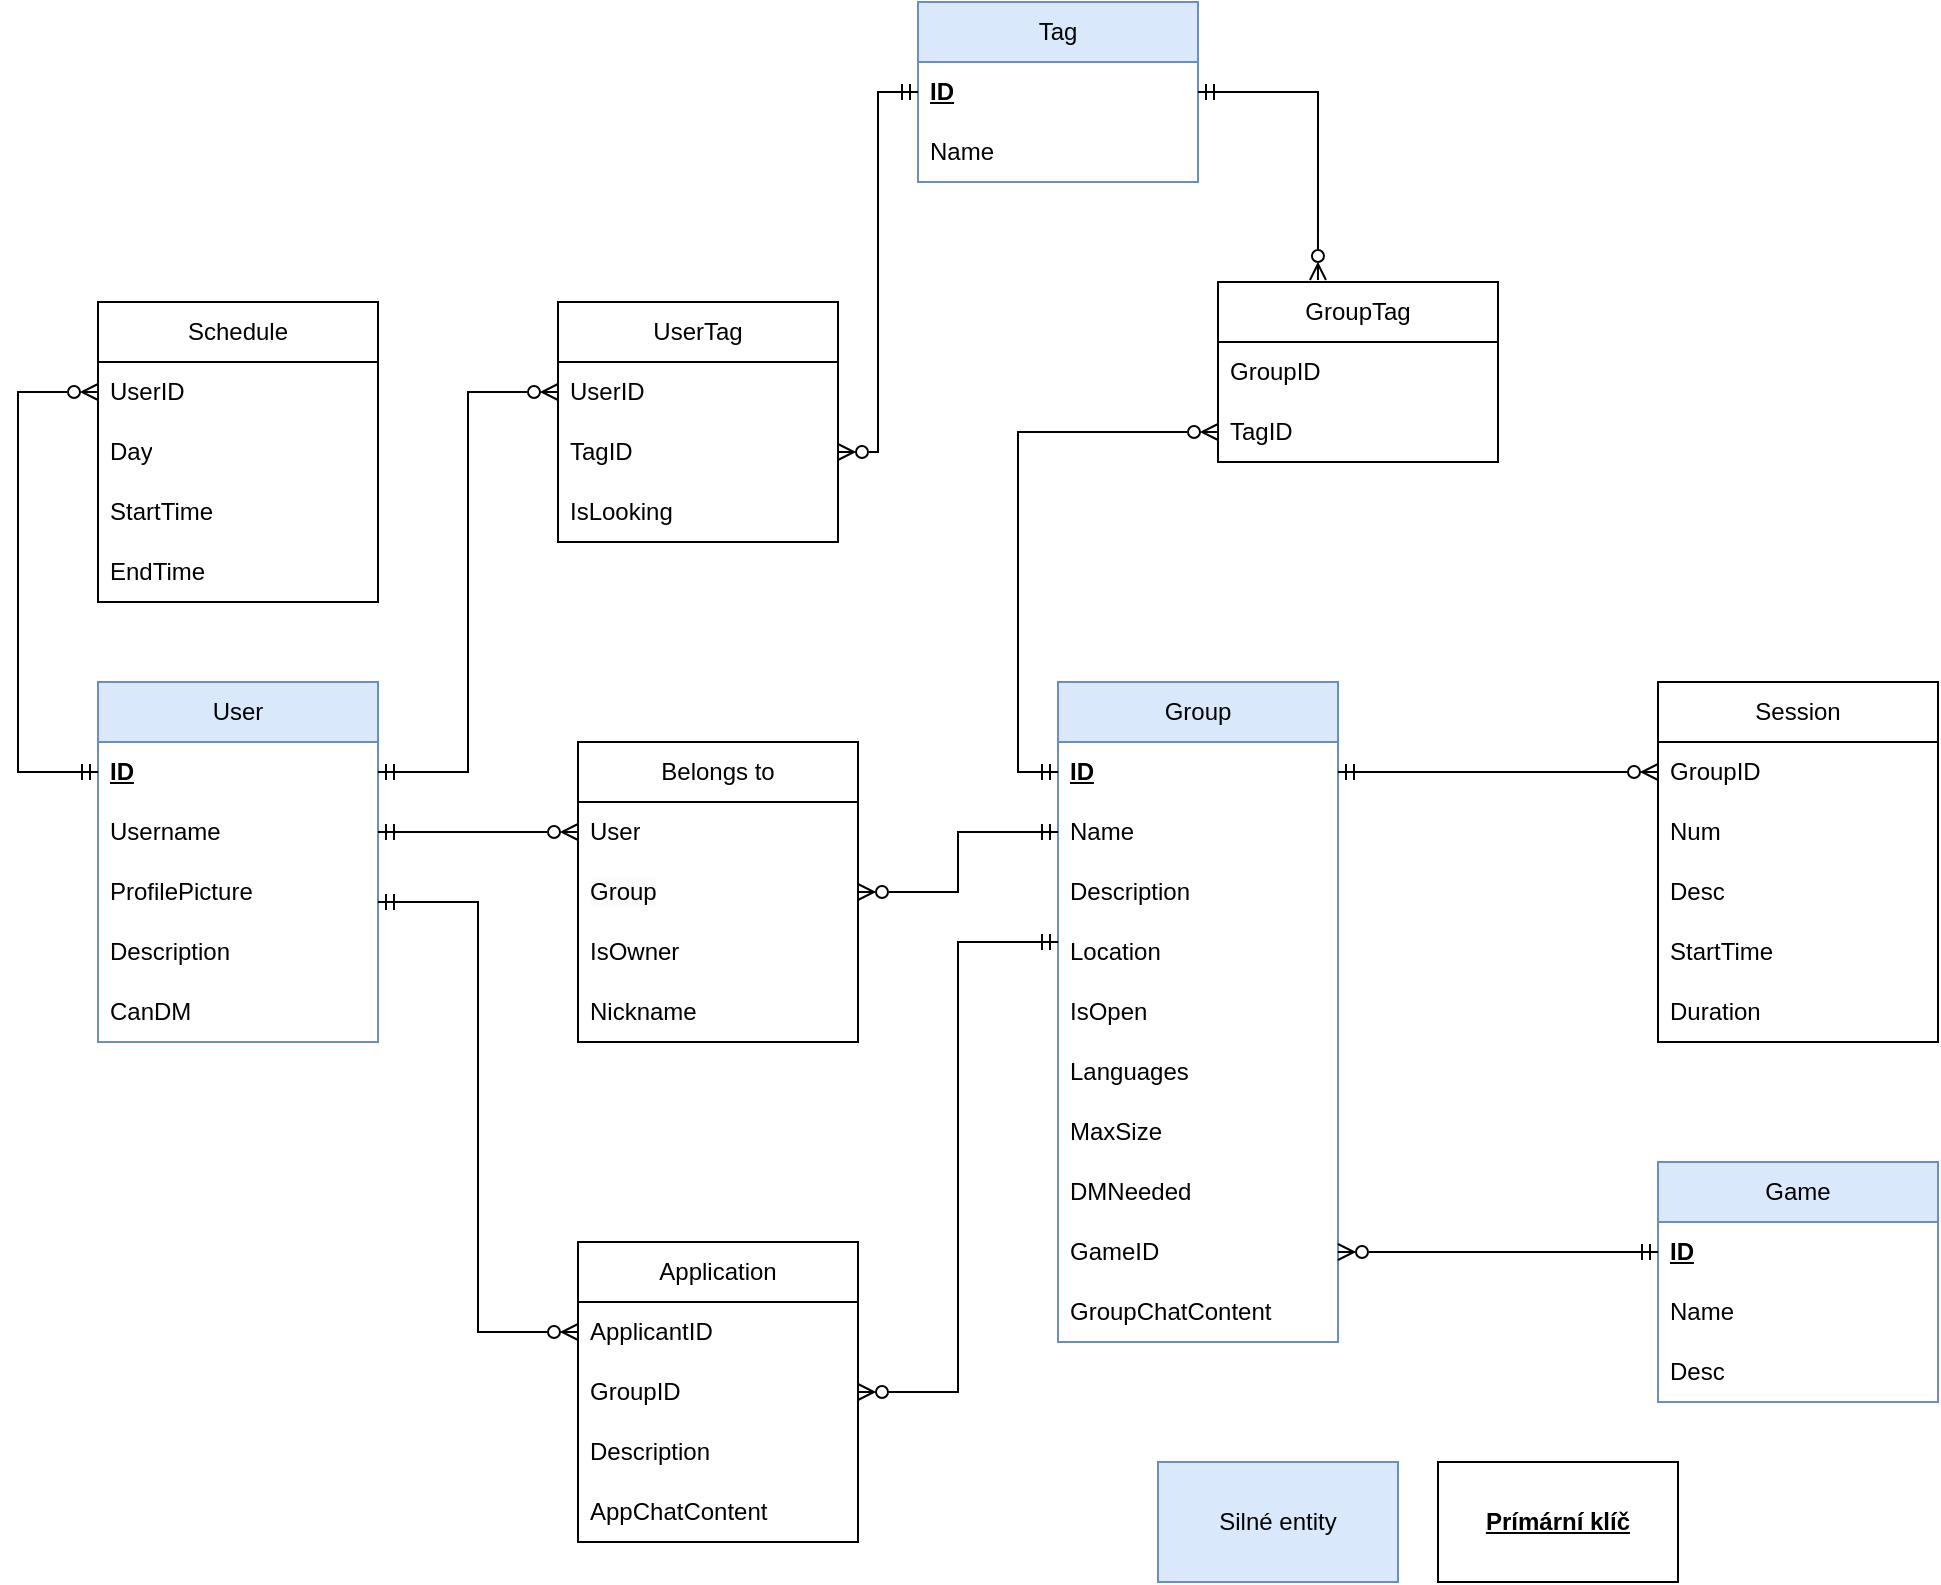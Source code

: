 <mxfile version="20.7.4" type="device"><diagram name="Page-1" id="hjpiJMPUn2FORWYBJy7w"><mxGraphModel dx="1434" dy="1671" grid="1" gridSize="10" guides="1" tooltips="1" connect="1" arrows="1" fold="1" page="1" pageScale="1" pageWidth="1169" pageHeight="827" math="0" shadow="0"><root><mxCell id="0"/><mxCell id="1" parent="0"/><mxCell id="mak_eyqYOEAb9DG_vFIa-1" value="User" style="swimlane;fontStyle=0;childLayout=stackLayout;horizontal=1;startSize=30;horizontalStack=0;resizeParent=1;resizeParentMax=0;resizeLast=0;collapsible=1;marginBottom=0;whiteSpace=wrap;html=1;fillColor=#dae8fc;strokeColor=#6c8ebf;" parent="1" vertex="1"><mxGeometry x="150" y="-460" width="140" height="180" as="geometry"/></mxCell><mxCell id="mak_eyqYOEAb9DG_vFIa-2" value="ID" style="text;strokeColor=none;fillColor=none;align=left;verticalAlign=middle;spacingLeft=4;spacingRight=4;overflow=hidden;points=[[0,0.5],[1,0.5]];portConstraint=eastwest;rotatable=0;whiteSpace=wrap;html=1;fontStyle=5" parent="mak_eyqYOEAb9DG_vFIa-1" vertex="1"><mxGeometry y="30" width="140" height="30" as="geometry"/></mxCell><mxCell id="mak_eyqYOEAb9DG_vFIa-3" value="Username" style="text;strokeColor=none;fillColor=none;align=left;verticalAlign=middle;spacingLeft=4;spacingRight=4;overflow=hidden;points=[[0,0.5],[1,0.5]];portConstraint=eastwest;rotatable=0;whiteSpace=wrap;html=1;" parent="mak_eyqYOEAb9DG_vFIa-1" vertex="1"><mxGeometry y="60" width="140" height="30" as="geometry"/></mxCell><mxCell id="mak_eyqYOEAb9DG_vFIa-54" value="ProfilePicture" style="text;strokeColor=none;fillColor=none;align=left;verticalAlign=middle;spacingLeft=4;spacingRight=4;overflow=hidden;points=[[0,0.5],[1,0.5]];portConstraint=eastwest;rotatable=0;whiteSpace=wrap;html=1;" parent="mak_eyqYOEAb9DG_vFIa-1" vertex="1"><mxGeometry y="90" width="140" height="30" as="geometry"/></mxCell><mxCell id="mak_eyqYOEAb9DG_vFIa-4" value="Description" style="text;strokeColor=none;fillColor=none;align=left;verticalAlign=middle;spacingLeft=4;spacingRight=4;overflow=hidden;points=[[0,0.5],[1,0.5]];portConstraint=eastwest;rotatable=0;whiteSpace=wrap;html=1;" parent="mak_eyqYOEAb9DG_vFIa-1" vertex="1"><mxGeometry y="120" width="140" height="30" as="geometry"/></mxCell><mxCell id="mak_eyqYOEAb9DG_vFIa-16" value="CanDM" style="text;strokeColor=none;fillColor=none;align=left;verticalAlign=middle;spacingLeft=4;spacingRight=4;overflow=hidden;points=[[0,0.5],[1,0.5]];portConstraint=eastwest;rotatable=0;whiteSpace=wrap;html=1;" parent="mak_eyqYOEAb9DG_vFIa-1" vertex="1"><mxGeometry y="150" width="140" height="30" as="geometry"/></mxCell><mxCell id="mak_eyqYOEAb9DG_vFIa-5" value="Belongs to" style="swimlane;fontStyle=0;childLayout=stackLayout;horizontal=1;startSize=30;horizontalStack=0;resizeParent=1;resizeParentMax=0;resizeLast=0;collapsible=1;marginBottom=0;whiteSpace=wrap;html=1;" parent="1" vertex="1"><mxGeometry x="390" y="-430" width="140" height="150" as="geometry"/></mxCell><mxCell id="mak_eyqYOEAb9DG_vFIa-6" value="User" style="text;strokeColor=none;fillColor=none;align=left;verticalAlign=middle;spacingLeft=4;spacingRight=4;overflow=hidden;points=[[0,0.5],[1,0.5]];portConstraint=eastwest;rotatable=0;whiteSpace=wrap;html=1;" parent="mak_eyqYOEAb9DG_vFIa-5" vertex="1"><mxGeometry y="30" width="140" height="30" as="geometry"/></mxCell><mxCell id="mak_eyqYOEAb9DG_vFIa-13" value="&lt;span style=&quot;color: rgb(0, 0, 0); font-family: Helvetica; font-size: 12px; font-style: normal; font-variant-ligatures: normal; font-variant-caps: normal; font-weight: 400; letter-spacing: normal; orphans: 2; text-align: left; text-indent: 0px; text-transform: none; widows: 2; word-spacing: 0px; -webkit-text-stroke-width: 0px; white-space: normal; background-color: rgb(251, 251, 251); text-decoration-thickness: initial; text-decoration-style: initial; text-decoration-color: initial; display: inline !important; float: none;&quot;&gt;Group&lt;/span&gt;" style="text;strokeColor=none;fillColor=none;align=left;verticalAlign=middle;spacingLeft=4;spacingRight=4;overflow=hidden;points=[[0,0.5],[1,0.5]];portConstraint=eastwest;rotatable=0;whiteSpace=wrap;html=1;" parent="mak_eyqYOEAb9DG_vFIa-5" vertex="1"><mxGeometry y="60" width="140" height="30" as="geometry"/></mxCell><mxCell id="mak_eyqYOEAb9DG_vFIa-7" value="IsOwner" style="text;strokeColor=none;fillColor=none;align=left;verticalAlign=middle;spacingLeft=4;spacingRight=4;overflow=hidden;points=[[0,0.5],[1,0.5]];portConstraint=eastwest;rotatable=0;whiteSpace=wrap;html=1;" parent="mak_eyqYOEAb9DG_vFIa-5" vertex="1"><mxGeometry y="90" width="140" height="30" as="geometry"/></mxCell><mxCell id="mak_eyqYOEAb9DG_vFIa-55" value="Nickname" style="text;strokeColor=none;fillColor=none;align=left;verticalAlign=middle;spacingLeft=4;spacingRight=4;overflow=hidden;points=[[0,0.5],[1,0.5]];portConstraint=eastwest;rotatable=0;whiteSpace=wrap;html=1;" parent="mak_eyqYOEAb9DG_vFIa-5" vertex="1"><mxGeometry y="120" width="140" height="30" as="geometry"/></mxCell><mxCell id="mak_eyqYOEAb9DG_vFIa-9" value="Group" style="swimlane;fontStyle=0;childLayout=stackLayout;horizontal=1;startSize=30;horizontalStack=0;resizeParent=1;resizeParentMax=0;resizeLast=0;collapsible=1;marginBottom=0;whiteSpace=wrap;html=1;fillColor=#dae8fc;strokeColor=#6c8ebf;" parent="1" vertex="1"><mxGeometry x="630" y="-460" width="140" height="330" as="geometry"/></mxCell><mxCell id="mak_eyqYOEAb9DG_vFIa-10" value="ID" style="text;strokeColor=none;fillColor=none;align=left;verticalAlign=middle;spacingLeft=4;spacingRight=4;overflow=hidden;points=[[0,0.5],[1,0.5]];portConstraint=eastwest;rotatable=0;whiteSpace=wrap;html=1;fontStyle=5" parent="mak_eyqYOEAb9DG_vFIa-9" vertex="1"><mxGeometry y="30" width="140" height="30" as="geometry"/></mxCell><mxCell id="mak_eyqYOEAb9DG_vFIa-11" value="Name" style="text;strokeColor=none;fillColor=none;align=left;verticalAlign=middle;spacingLeft=4;spacingRight=4;overflow=hidden;points=[[0,0.5],[1,0.5]];portConstraint=eastwest;rotatable=0;whiteSpace=wrap;html=1;" parent="mak_eyqYOEAb9DG_vFIa-9" vertex="1"><mxGeometry y="60" width="140" height="30" as="geometry"/></mxCell><mxCell id="mak_eyqYOEAb9DG_vFIa-12" value="Description" style="text;strokeColor=none;fillColor=none;align=left;verticalAlign=middle;spacingLeft=4;spacingRight=4;overflow=hidden;points=[[0,0.5],[1,0.5]];portConstraint=eastwest;rotatable=0;whiteSpace=wrap;html=1;" parent="mak_eyqYOEAb9DG_vFIa-9" vertex="1"><mxGeometry y="90" width="140" height="30" as="geometry"/></mxCell><mxCell id="mak_eyqYOEAb9DG_vFIa-41" value="Location" style="text;strokeColor=none;fillColor=none;align=left;verticalAlign=middle;spacingLeft=4;spacingRight=4;overflow=hidden;points=[[0,0.5],[1,0.5]];portConstraint=eastwest;rotatable=0;whiteSpace=wrap;html=1;" parent="mak_eyqYOEAb9DG_vFIa-9" vertex="1"><mxGeometry y="120" width="140" height="30" as="geometry"/></mxCell><mxCell id="mak_eyqYOEAb9DG_vFIa-50" value="IsOpen" style="text;strokeColor=none;fillColor=none;align=left;verticalAlign=middle;spacingLeft=4;spacingRight=4;overflow=hidden;points=[[0,0.5],[1,0.5]];portConstraint=eastwest;rotatable=0;whiteSpace=wrap;html=1;" parent="mak_eyqYOEAb9DG_vFIa-9" vertex="1"><mxGeometry y="150" width="140" height="30" as="geometry"/></mxCell><mxCell id="mak_eyqYOEAb9DG_vFIa-47" value="Languages" style="text;strokeColor=none;fillColor=none;align=left;verticalAlign=middle;spacingLeft=4;spacingRight=4;overflow=hidden;points=[[0,0.5],[1,0.5]];portConstraint=eastwest;rotatable=0;whiteSpace=wrap;html=1;" parent="mak_eyqYOEAb9DG_vFIa-9" vertex="1"><mxGeometry y="180" width="140" height="30" as="geometry"/></mxCell><mxCell id="mak_eyqYOEAb9DG_vFIa-48" value="MaxSize" style="text;strokeColor=none;fillColor=none;align=left;verticalAlign=middle;spacingLeft=4;spacingRight=4;overflow=hidden;points=[[0,0.5],[1,0.5]];portConstraint=eastwest;rotatable=0;whiteSpace=wrap;html=1;" parent="mak_eyqYOEAb9DG_vFIa-9" vertex="1"><mxGeometry y="210" width="140" height="30" as="geometry"/></mxCell><mxCell id="mak_eyqYOEAb9DG_vFIa-49" value="DMNeeded" style="text;strokeColor=none;fillColor=none;align=left;verticalAlign=middle;spacingLeft=4;spacingRight=4;overflow=hidden;points=[[0,0.5],[1,0.5]];portConstraint=eastwest;rotatable=0;whiteSpace=wrap;html=1;" parent="mak_eyqYOEAb9DG_vFIa-9" vertex="1"><mxGeometry y="240" width="140" height="30" as="geometry"/></mxCell><mxCell id="mak_eyqYOEAb9DG_vFIa-28" value="GameID" style="text;strokeColor=none;fillColor=none;align=left;verticalAlign=middle;spacingLeft=4;spacingRight=4;overflow=hidden;points=[[0,0.5],[1,0.5]];portConstraint=eastwest;rotatable=0;whiteSpace=wrap;html=1;" parent="mak_eyqYOEAb9DG_vFIa-9" vertex="1"><mxGeometry y="270" width="140" height="30" as="geometry"/></mxCell><mxCell id="mak_eyqYOEAb9DG_vFIa-22" value="GroupChatContent" style="text;strokeColor=none;fillColor=none;align=left;verticalAlign=middle;spacingLeft=4;spacingRight=4;overflow=hidden;points=[[0,0.5],[1,0.5]];portConstraint=eastwest;rotatable=0;whiteSpace=wrap;html=1;" parent="mak_eyqYOEAb9DG_vFIa-9" vertex="1"><mxGeometry y="300" width="140" height="30" as="geometry"/></mxCell><mxCell id="mak_eyqYOEAb9DG_vFIa-18" value="Application" style="swimlane;fontStyle=0;childLayout=stackLayout;horizontal=1;startSize=30;horizontalStack=0;resizeParent=1;resizeParentMax=0;resizeLast=0;collapsible=1;marginBottom=0;whiteSpace=wrap;html=1;" parent="1" vertex="1"><mxGeometry x="390" y="-180" width="140" height="150" as="geometry"/></mxCell><mxCell id="mak_eyqYOEAb9DG_vFIa-19" value="ApplicantID" style="text;strokeColor=none;fillColor=none;align=left;verticalAlign=middle;spacingLeft=4;spacingRight=4;overflow=hidden;points=[[0,0.5],[1,0.5]];portConstraint=eastwest;rotatable=0;whiteSpace=wrap;html=1;" parent="mak_eyqYOEAb9DG_vFIa-18" vertex="1"><mxGeometry y="30" width="140" height="30" as="geometry"/></mxCell><mxCell id="mak_eyqYOEAb9DG_vFIa-20" value="GroupID" style="text;strokeColor=none;fillColor=none;align=left;verticalAlign=middle;spacingLeft=4;spacingRight=4;overflow=hidden;points=[[0,0.5],[1,0.5]];portConstraint=eastwest;rotatable=0;whiteSpace=wrap;html=1;" parent="mak_eyqYOEAb9DG_vFIa-18" vertex="1"><mxGeometry y="60" width="140" height="30" as="geometry"/></mxCell><mxCell id="mak_eyqYOEAb9DG_vFIa-21" value="Description" style="text;strokeColor=none;fillColor=none;align=left;verticalAlign=middle;spacingLeft=4;spacingRight=4;overflow=hidden;points=[[0,0.5],[1,0.5]];portConstraint=eastwest;rotatable=0;whiteSpace=wrap;html=1;" parent="mak_eyqYOEAb9DG_vFIa-18" vertex="1"><mxGeometry y="90" width="140" height="30" as="geometry"/></mxCell><mxCell id="mak_eyqYOEAb9DG_vFIa-27" value="AppChatContent" style="text;strokeColor=none;fillColor=none;align=left;verticalAlign=middle;spacingLeft=4;spacingRight=4;overflow=hidden;points=[[0,0.5],[1,0.5]];portConstraint=eastwest;rotatable=0;whiteSpace=wrap;html=1;" parent="mak_eyqYOEAb9DG_vFIa-18" vertex="1"><mxGeometry y="120" width="140" height="30" as="geometry"/></mxCell><mxCell id="mak_eyqYOEAb9DG_vFIa-29" value="Schedule" style="swimlane;fontStyle=0;childLayout=stackLayout;horizontal=1;startSize=30;horizontalStack=0;resizeParent=1;resizeParentMax=0;resizeLast=0;collapsible=1;marginBottom=0;whiteSpace=wrap;html=1;" parent="1" vertex="1"><mxGeometry x="150" y="-650" width="140" height="150" as="geometry"/></mxCell><mxCell id="mak_eyqYOEAb9DG_vFIa-33" value="UserID" style="text;strokeColor=none;fillColor=none;align=left;verticalAlign=middle;spacingLeft=4;spacingRight=4;overflow=hidden;points=[[0,0.5],[1,0.5]];portConstraint=eastwest;rotatable=0;whiteSpace=wrap;html=1;" parent="mak_eyqYOEAb9DG_vFIa-29" vertex="1"><mxGeometry y="30" width="140" height="30" as="geometry"/></mxCell><mxCell id="mak_eyqYOEAb9DG_vFIa-30" value="Day" style="text;strokeColor=none;fillColor=none;align=left;verticalAlign=middle;spacingLeft=4;spacingRight=4;overflow=hidden;points=[[0,0.5],[1,0.5]];portConstraint=eastwest;rotatable=0;whiteSpace=wrap;html=1;" parent="mak_eyqYOEAb9DG_vFIa-29" vertex="1"><mxGeometry y="60" width="140" height="30" as="geometry"/></mxCell><mxCell id="mak_eyqYOEAb9DG_vFIa-31" value="StartTime" style="text;strokeColor=none;fillColor=none;align=left;verticalAlign=middle;spacingLeft=4;spacingRight=4;overflow=hidden;points=[[0,0.5],[1,0.5]];portConstraint=eastwest;rotatable=0;whiteSpace=wrap;html=1;" parent="mak_eyqYOEAb9DG_vFIa-29" vertex="1"><mxGeometry y="90" width="140" height="30" as="geometry"/></mxCell><mxCell id="mak_eyqYOEAb9DG_vFIa-32" value="EndTime" style="text;strokeColor=none;fillColor=none;align=left;verticalAlign=middle;spacingLeft=4;spacingRight=4;overflow=hidden;points=[[0,0.5],[1,0.5]];portConstraint=eastwest;rotatable=0;whiteSpace=wrap;html=1;" parent="mak_eyqYOEAb9DG_vFIa-29" vertex="1"><mxGeometry y="120" width="140" height="30" as="geometry"/></mxCell><mxCell id="mak_eyqYOEAb9DG_vFIa-34" style="edgeStyle=orthogonalEdgeStyle;rounded=0;orthogonalLoop=1;jettySize=auto;html=1;exitX=0;exitY=0.5;exitDx=0;exitDy=0;entryX=0;entryY=0.5;entryDx=0;entryDy=0;endArrow=ERmandOne;endFill=0;startArrow=ERzeroToMany;startFill=0;" parent="1" source="mak_eyqYOEAb9DG_vFIa-33" target="mak_eyqYOEAb9DG_vFIa-2" edge="1"><mxGeometry relative="1" as="geometry"><mxPoint x="150" y="-325" as="targetPoint"/><Array as="points"><mxPoint x="110" y="-605"/><mxPoint x="110" y="-415"/></Array></mxGeometry></mxCell><mxCell id="mak_eyqYOEAb9DG_vFIa-36" value="Game" style="swimlane;fontStyle=0;childLayout=stackLayout;horizontal=1;startSize=30;horizontalStack=0;resizeParent=1;resizeParentMax=0;resizeLast=0;collapsible=1;marginBottom=0;whiteSpace=wrap;html=1;fillColor=#dae8fc;strokeColor=#6c8ebf;" parent="1" vertex="1"><mxGeometry x="930" y="-220" width="140" height="120" as="geometry"/></mxCell><mxCell id="mak_eyqYOEAb9DG_vFIa-37" value="ID" style="text;strokeColor=none;fillColor=none;align=left;verticalAlign=middle;spacingLeft=4;spacingRight=4;overflow=hidden;points=[[0,0.5],[1,0.5]];portConstraint=eastwest;rotatable=0;whiteSpace=wrap;html=1;fontStyle=5" parent="mak_eyqYOEAb9DG_vFIa-36" vertex="1"><mxGeometry y="30" width="140" height="30" as="geometry"/></mxCell><mxCell id="mak_eyqYOEAb9DG_vFIa-38" value="Name" style="text;strokeColor=none;fillColor=none;align=left;verticalAlign=middle;spacingLeft=4;spacingRight=4;overflow=hidden;points=[[0,0.5],[1,0.5]];portConstraint=eastwest;rotatable=0;whiteSpace=wrap;html=1;" parent="mak_eyqYOEAb9DG_vFIa-36" vertex="1"><mxGeometry y="60" width="140" height="30" as="geometry"/></mxCell><mxCell id="mak_eyqYOEAb9DG_vFIa-39" value="Desc" style="text;strokeColor=none;fillColor=none;align=left;verticalAlign=middle;spacingLeft=4;spacingRight=4;overflow=hidden;points=[[0,0.5],[1,0.5]];portConstraint=eastwest;rotatable=0;whiteSpace=wrap;html=1;" parent="mak_eyqYOEAb9DG_vFIa-36" vertex="1"><mxGeometry y="90" width="140" height="30" as="geometry"/></mxCell><mxCell id="mak_eyqYOEAb9DG_vFIa-42" value="Session" style="swimlane;fontStyle=0;childLayout=stackLayout;horizontal=1;startSize=30;horizontalStack=0;resizeParent=1;resizeParentMax=0;resizeLast=0;collapsible=1;marginBottom=0;whiteSpace=wrap;html=1;" parent="1" vertex="1"><mxGeometry x="930" y="-460" width="140" height="180" as="geometry"/></mxCell><mxCell id="mak_eyqYOEAb9DG_vFIa-43" value="GroupID" style="text;strokeColor=none;fillColor=none;align=left;verticalAlign=middle;spacingLeft=4;spacingRight=4;overflow=hidden;points=[[0,0.5],[1,0.5]];portConstraint=eastwest;rotatable=0;whiteSpace=wrap;html=1;" parent="mak_eyqYOEAb9DG_vFIa-42" vertex="1"><mxGeometry y="30" width="140" height="30" as="geometry"/></mxCell><mxCell id="mak_eyqYOEAb9DG_vFIa-44" value="Num" style="text;strokeColor=none;fillColor=none;align=left;verticalAlign=middle;spacingLeft=4;spacingRight=4;overflow=hidden;points=[[0,0.5],[1,0.5]];portConstraint=eastwest;rotatable=0;whiteSpace=wrap;html=1;" parent="mak_eyqYOEAb9DG_vFIa-42" vertex="1"><mxGeometry y="60" width="140" height="30" as="geometry"/></mxCell><mxCell id="mak_eyqYOEAb9DG_vFIa-45" value="Desc" style="text;strokeColor=none;fillColor=none;align=left;verticalAlign=middle;spacingLeft=4;spacingRight=4;overflow=hidden;points=[[0,0.5],[1,0.5]];portConstraint=eastwest;rotatable=0;whiteSpace=wrap;html=1;" parent="mak_eyqYOEAb9DG_vFIa-42" vertex="1"><mxGeometry y="90" width="140" height="30" as="geometry"/></mxCell><mxCell id="mak_eyqYOEAb9DG_vFIa-52" value="StartTime" style="text;strokeColor=none;fillColor=none;align=left;verticalAlign=middle;spacingLeft=4;spacingRight=4;overflow=hidden;points=[[0,0.5],[1,0.5]];portConstraint=eastwest;rotatable=0;whiteSpace=wrap;html=1;" parent="mak_eyqYOEAb9DG_vFIa-42" vertex="1"><mxGeometry y="120" width="140" height="30" as="geometry"/></mxCell><mxCell id="mak_eyqYOEAb9DG_vFIa-51" value="Duration" style="text;strokeColor=none;fillColor=none;align=left;verticalAlign=middle;spacingLeft=4;spacingRight=4;overflow=hidden;points=[[0,0.5],[1,0.5]];portConstraint=eastwest;rotatable=0;whiteSpace=wrap;html=1;" parent="mak_eyqYOEAb9DG_vFIa-42" vertex="1"><mxGeometry y="150" width="140" height="30" as="geometry"/></mxCell><mxCell id="mak_eyqYOEAb9DG_vFIa-56" value="Tag" style="swimlane;fontStyle=0;childLayout=stackLayout;horizontal=1;startSize=30;horizontalStack=0;resizeParent=1;resizeParentMax=0;resizeLast=0;collapsible=1;marginBottom=0;whiteSpace=wrap;html=1;fillColor=#dae8fc;strokeColor=#6c8ebf;" parent="1" vertex="1"><mxGeometry x="560" y="-800" width="140" height="90" as="geometry"/></mxCell><mxCell id="mak_eyqYOEAb9DG_vFIa-57" value="ID" style="text;strokeColor=none;fillColor=none;align=left;verticalAlign=middle;spacingLeft=4;spacingRight=4;overflow=hidden;points=[[0,0.5],[1,0.5]];portConstraint=eastwest;rotatable=0;whiteSpace=wrap;html=1;fontStyle=5" parent="mak_eyqYOEAb9DG_vFIa-56" vertex="1"><mxGeometry y="30" width="140" height="30" as="geometry"/></mxCell><mxCell id="mak_eyqYOEAb9DG_vFIa-58" value="Name" style="text;strokeColor=none;fillColor=none;align=left;verticalAlign=middle;spacingLeft=4;spacingRight=4;overflow=hidden;points=[[0,0.5],[1,0.5]];portConstraint=eastwest;rotatable=0;whiteSpace=wrap;html=1;" parent="mak_eyqYOEAb9DG_vFIa-56" vertex="1"><mxGeometry y="60" width="140" height="30" as="geometry"/></mxCell><mxCell id="mak_eyqYOEAb9DG_vFIa-66" value="UserTag" style="swimlane;fontStyle=0;childLayout=stackLayout;horizontal=1;startSize=30;horizontalStack=0;resizeParent=1;resizeParentMax=0;resizeLast=0;collapsible=1;marginBottom=0;whiteSpace=wrap;html=1;" parent="1" vertex="1"><mxGeometry x="380" y="-650" width="140" height="120" as="geometry"/></mxCell><mxCell id="mak_eyqYOEAb9DG_vFIa-67" value="UserID" style="text;strokeColor=none;fillColor=none;align=left;verticalAlign=middle;spacingLeft=4;spacingRight=4;overflow=hidden;points=[[0,0.5],[1,0.5]];portConstraint=eastwest;rotatable=0;whiteSpace=wrap;html=1;" parent="mak_eyqYOEAb9DG_vFIa-66" vertex="1"><mxGeometry y="30" width="140" height="30" as="geometry"/></mxCell><mxCell id="mak_eyqYOEAb9DG_vFIa-68" value="TagID" style="text;strokeColor=none;fillColor=none;align=left;verticalAlign=middle;spacingLeft=4;spacingRight=4;overflow=hidden;points=[[0,0.5],[1,0.5]];portConstraint=eastwest;rotatable=0;whiteSpace=wrap;html=1;" parent="mak_eyqYOEAb9DG_vFIa-66" vertex="1"><mxGeometry y="60" width="140" height="30" as="geometry"/></mxCell><mxCell id="mak_eyqYOEAb9DG_vFIa-69" value="IsLooking" style="text;strokeColor=none;fillColor=none;align=left;verticalAlign=middle;spacingLeft=4;spacingRight=4;overflow=hidden;points=[[0,0.5],[1,0.5]];portConstraint=eastwest;rotatable=0;whiteSpace=wrap;html=1;" parent="mak_eyqYOEAb9DG_vFIa-66" vertex="1"><mxGeometry y="90" width="140" height="30" as="geometry"/></mxCell><mxCell id="mak_eyqYOEAb9DG_vFIa-70" value="GroupTag" style="swimlane;fontStyle=0;childLayout=stackLayout;horizontal=1;startSize=30;horizontalStack=0;resizeParent=1;resizeParentMax=0;resizeLast=0;collapsible=1;marginBottom=0;whiteSpace=wrap;html=1;" parent="1" vertex="1"><mxGeometry x="710" y="-660" width="140" height="90" as="geometry"/></mxCell><mxCell id="mak_eyqYOEAb9DG_vFIa-71" value="GroupID" style="text;strokeColor=none;fillColor=none;align=left;verticalAlign=middle;spacingLeft=4;spacingRight=4;overflow=hidden;points=[[0,0.5],[1,0.5]];portConstraint=eastwest;rotatable=0;whiteSpace=wrap;html=1;" parent="mak_eyqYOEAb9DG_vFIa-70" vertex="1"><mxGeometry y="30" width="140" height="30" as="geometry"/></mxCell><mxCell id="mak_eyqYOEAb9DG_vFIa-72" value="TagID" style="text;strokeColor=none;fillColor=none;align=left;verticalAlign=middle;spacingLeft=4;spacingRight=4;overflow=hidden;points=[[0,0.5],[1,0.5]];portConstraint=eastwest;rotatable=0;whiteSpace=wrap;html=1;" parent="mak_eyqYOEAb9DG_vFIa-70" vertex="1"><mxGeometry y="60" width="140" height="30" as="geometry"/></mxCell><mxCell id="mak_eyqYOEAb9DG_vFIa-74" style="edgeStyle=orthogonalEdgeStyle;rounded=0;orthogonalLoop=1;jettySize=auto;html=1;exitX=1;exitY=0.5;exitDx=0;exitDy=0;entryX=0.357;entryY=-0.011;entryDx=0;entryDy=0;entryPerimeter=0;startArrow=ERmandOne;startFill=0;endArrow=ERzeroToMany;endFill=0;" parent="1" source="mak_eyqYOEAb9DG_vFIa-57" target="mak_eyqYOEAb9DG_vFIa-70" edge="1"><mxGeometry relative="1" as="geometry"/></mxCell><mxCell id="mak_eyqYOEAb9DG_vFIa-75" style="edgeStyle=orthogonalEdgeStyle;rounded=0;orthogonalLoop=1;jettySize=auto;html=1;exitX=0;exitY=0.5;exitDx=0;exitDy=0;entryX=0;entryY=0.5;entryDx=0;entryDy=0;startArrow=ERzeroToMany;startFill=0;endArrow=ERmandOne;endFill=0;" parent="1" source="mak_eyqYOEAb9DG_vFIa-72" target="mak_eyqYOEAb9DG_vFIa-10" edge="1"><mxGeometry relative="1" as="geometry"/></mxCell><mxCell id="mak_eyqYOEAb9DG_vFIa-76" style="edgeStyle=orthogonalEdgeStyle;rounded=0;orthogonalLoop=1;jettySize=auto;html=1;exitX=0;exitY=0.5;exitDx=0;exitDy=0;entryX=1;entryY=0.5;entryDx=0;entryDy=0;startArrow=ERmandOne;startFill=0;endArrow=ERzeroToMany;endFill=0;" parent="1" source="mak_eyqYOEAb9DG_vFIa-57" target="mak_eyqYOEAb9DG_vFIa-68" edge="1"><mxGeometry relative="1" as="geometry"/></mxCell><mxCell id="mak_eyqYOEAb9DG_vFIa-77" style="edgeStyle=orthogonalEdgeStyle;rounded=0;orthogonalLoop=1;jettySize=auto;html=1;exitX=0;exitY=0.5;exitDx=0;exitDy=0;entryX=1;entryY=0.5;entryDx=0;entryDy=0;startArrow=ERzeroToMany;startFill=0;endArrow=ERmandOne;endFill=0;" parent="1" source="mak_eyqYOEAb9DG_vFIa-67" target="mak_eyqYOEAb9DG_vFIa-2" edge="1"><mxGeometry relative="1" as="geometry"/></mxCell><mxCell id="mak_eyqYOEAb9DG_vFIa-78" style="edgeStyle=orthogonalEdgeStyle;rounded=0;orthogonalLoop=1;jettySize=auto;html=1;exitX=1;exitY=0.5;exitDx=0;exitDy=0;entryX=0;entryY=0.5;entryDx=0;entryDy=0;endArrow=ERmandOne;endFill=0;startArrow=ERzeroToMany;startFill=0;" parent="1" source="mak_eyqYOEAb9DG_vFIa-28" target="mak_eyqYOEAb9DG_vFIa-37" edge="1"><mxGeometry relative="1" as="geometry"/></mxCell><mxCell id="mak_eyqYOEAb9DG_vFIa-80" style="edgeStyle=orthogonalEdgeStyle;rounded=0;orthogonalLoop=1;jettySize=auto;html=1;exitX=0;exitY=0.5;exitDx=0;exitDy=0;endArrow=ERmandOne;endFill=0;startArrow=ERzeroToMany;startFill=0;" parent="1" source="mak_eyqYOEAb9DG_vFIa-19" target="mak_eyqYOEAb9DG_vFIa-54" edge="1"><mxGeometry relative="1" as="geometry"><Array as="points"><mxPoint x="340" y="-135"/><mxPoint x="340" y="-350"/></Array></mxGeometry></mxCell><mxCell id="mak_eyqYOEAb9DG_vFIa-81" style="edgeStyle=orthogonalEdgeStyle;rounded=0;orthogonalLoop=1;jettySize=auto;html=1;exitX=0;exitY=0.5;exitDx=0;exitDy=0;entryX=1;entryY=0.5;entryDx=0;entryDy=0;endArrow=ERmandOne;endFill=0;startArrow=ERzeroToMany;startFill=0;" parent="1" source="mak_eyqYOEAb9DG_vFIa-43" target="mak_eyqYOEAb9DG_vFIa-10" edge="1"><mxGeometry relative="1" as="geometry"/></mxCell><mxCell id="mak_eyqYOEAb9DG_vFIa-82" style="edgeStyle=orthogonalEdgeStyle;rounded=0;orthogonalLoop=1;jettySize=auto;html=1;exitX=1;exitY=0.5;exitDx=0;exitDy=0;entryX=0;entryY=0.5;entryDx=0;entryDy=0;startArrow=ERmandOne;startFill=0;endArrow=ERzeroToMany;endFill=0;" parent="1" source="mak_eyqYOEAb9DG_vFIa-3" target="mak_eyqYOEAb9DG_vFIa-6" edge="1"><mxGeometry relative="1" as="geometry"/></mxCell><mxCell id="mak_eyqYOEAb9DG_vFIa-83" style="edgeStyle=orthogonalEdgeStyle;rounded=0;orthogonalLoop=1;jettySize=auto;html=1;exitX=1;exitY=0.5;exitDx=0;exitDy=0;entryX=0;entryY=0.5;entryDx=0;entryDy=0;startArrow=ERzeroToMany;startFill=0;endArrow=ERmandOne;endFill=0;" parent="1" source="mak_eyqYOEAb9DG_vFIa-13" target="mak_eyqYOEAb9DG_vFIa-11" edge="1"><mxGeometry relative="1" as="geometry"/></mxCell><mxCell id="mak_eyqYOEAb9DG_vFIa-84" style="edgeStyle=orthogonalEdgeStyle;rounded=0;orthogonalLoop=1;jettySize=auto;html=1;exitX=1;exitY=0.5;exitDx=0;exitDy=0;endArrow=ERmandOne;endFill=0;startArrow=ERzeroToMany;startFill=0;" parent="1" source="mak_eyqYOEAb9DG_vFIa-20" edge="1"><mxGeometry relative="1" as="geometry"><mxPoint x="630" y="-330" as="targetPoint"/><Array as="points"><mxPoint x="580" y="-105"/><mxPoint x="580" y="-330"/><mxPoint x="630" y="-330"/></Array></mxGeometry></mxCell><mxCell id="mFxCbWCKRzWjYqmb4vZE-5" value="Silné entity" style="rounded=0;whiteSpace=wrap;html=1;fillColor=#dae8fc;strokeColor=#6c8ebf;" vertex="1" parent="1"><mxGeometry x="680" y="-70" width="120" height="60" as="geometry"/></mxCell><mxCell id="mFxCbWCKRzWjYqmb4vZE-7" value="&lt;b&gt;&lt;u&gt;Prímární klíč&lt;/u&gt;&lt;/b&gt;" style="rounded=0;whiteSpace=wrap;html=1;fillColor=none;" vertex="1" parent="1"><mxGeometry x="820" y="-70" width="120" height="60" as="geometry"/></mxCell></root></mxGraphModel></diagram></mxfile>